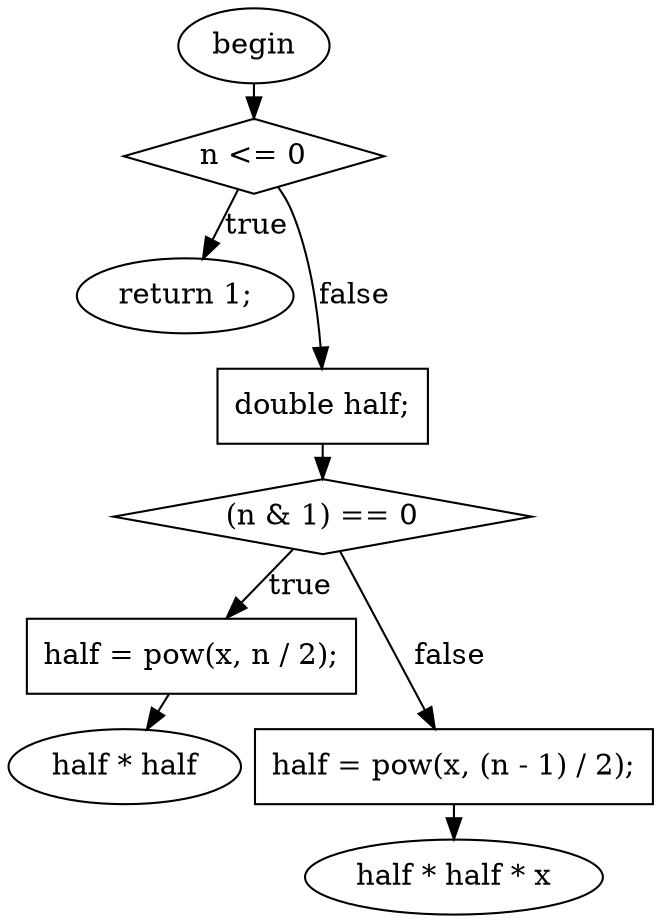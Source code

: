 digraph G{
ranksep = 0.1;
nodesep = 0.1;
F0T0[ shape=ellipse, label="begin", style="filled", fillcolor="white"]
F45T65[ shape=diamond, label="n \<= 0", style="filled", fillcolor="white"]
F57T65X[ shape=ellipse, label="return 1;", style="filled", fillcolor="white"]
F71T82[ shape=box, label="double half;", style="filled", fillcolor="white"]
F88T243[ shape=diamond, label="(n & 1) == 0", style="filled", fillcolor="white"]
F114T134[ shape=box, label="half = pow(x, n / 2);", style="filled", fillcolor="white"]
F142T160[ shape=ellipse, label="half * half", style="filled", fillcolor="white"]
F181T207[ shape=box, label="half = pow(x, (n - 1) / 2);", style="filled", fillcolor="white"]
F215T237[ shape=ellipse, label="half * half * x", style="filled", fillcolor="white"]
F0T0 -> F45T65
F71T82 -> F88T243
F114T134 -> F142T160
F181T207 -> F215T237
F45T65 -> F57T65X[label="true", minlen=1]
F88T243 -> F114T134[label="true", minlen=1]
F88T243 -> F181T207[label="false", minlen=2]
F45T65 -> F71T82[label="false", minlen=2]
}
